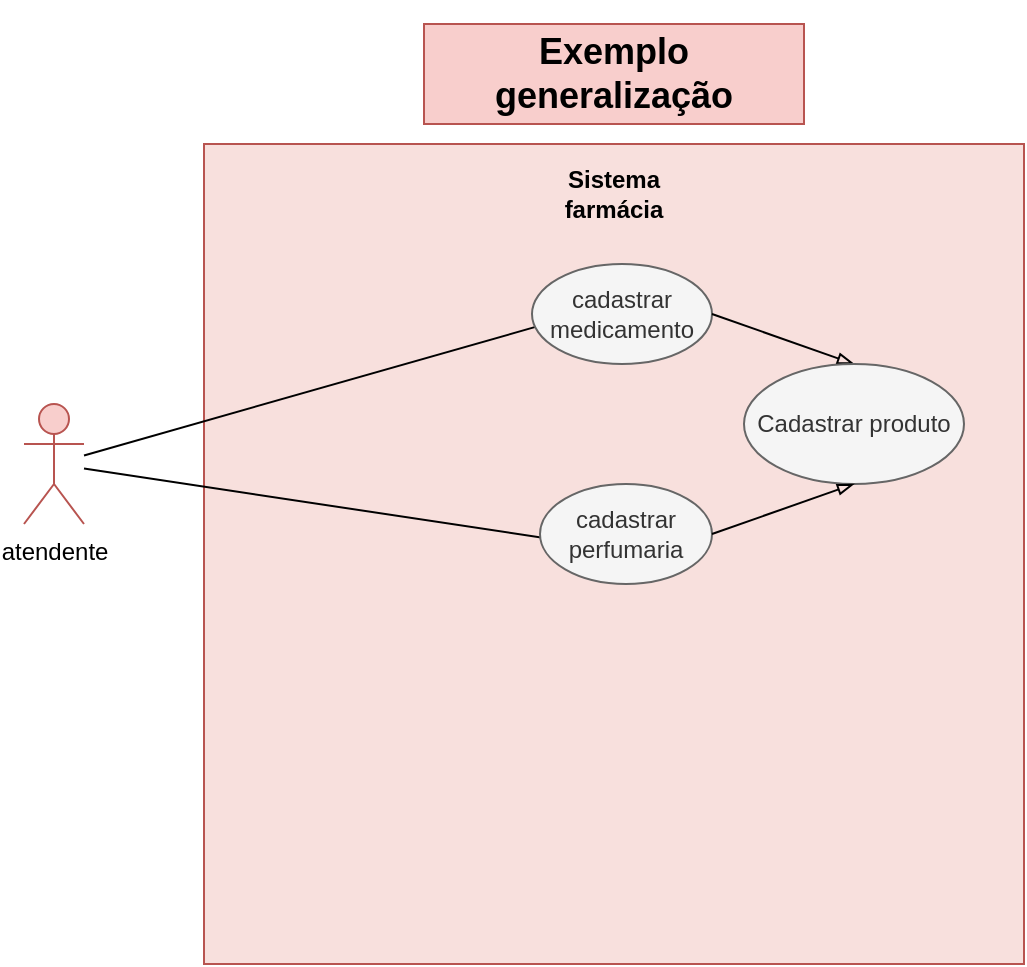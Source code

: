 <mxfile version="24.7.10" pages="6">
  <diagram name="Página-1" id="blzc-8AAlG0M4shi05QC">
    <mxGraphModel dx="954" dy="634" grid="1" gridSize="10" guides="1" tooltips="1" connect="1" arrows="1" fold="1" page="1" pageScale="1" pageWidth="827" pageHeight="1169" math="0" shadow="0">
      <root>
        <mxCell id="0" />
        <mxCell id="1" parent="0" />
        <mxCell id="zm2BmBpXGuDW6jkjF7kt-1" value="" style="whiteSpace=wrap;html=1;aspect=fixed;fillColor=#F8E0DD;strokeColor=#b85450;" vertex="1" parent="1">
          <mxGeometry x="250" y="190" width="410" height="410" as="geometry" />
        </mxCell>
        <mxCell id="zm2BmBpXGuDW6jkjF7kt-2" value="atendente&lt;div&gt;&lt;br&gt;&lt;/div&gt;" style="shape=umlActor;verticalLabelPosition=bottom;verticalAlign=top;html=1;outlineConnect=0;fillColor=#f8cecc;strokeColor=#b85450;" vertex="1" parent="1">
          <mxGeometry x="160" y="320" width="30" height="60" as="geometry" />
        </mxCell>
        <mxCell id="zm2BmBpXGuDW6jkjF7kt-3" value="" style="endArrow=none;html=1;rounded=0;entryX=0.415;entryY=0.22;entryDx=0;entryDy=0;entryPerimeter=0;" edge="1" parent="1" source="zm2BmBpXGuDW6jkjF7kt-2" target="zm2BmBpXGuDW6jkjF7kt-1">
          <mxGeometry width="50" height="50" relative="1" as="geometry">
            <mxPoint x="390" y="440" as="sourcePoint" />
            <mxPoint x="360" y="380" as="targetPoint" />
          </mxGeometry>
        </mxCell>
        <mxCell id="zm2BmBpXGuDW6jkjF7kt-4" value="cadastrar medicamento" style="ellipse;whiteSpace=wrap;html=1;fillColor=#f5f5f5;fontColor=#333333;strokeColor=#666666;" vertex="1" parent="1">
          <mxGeometry x="414" y="250" width="90" height="50" as="geometry" />
        </mxCell>
        <mxCell id="zm2BmBpXGuDW6jkjF7kt-5" value="" style="endArrow=none;html=1;rounded=0;" edge="1" parent="1" source="zm2BmBpXGuDW6jkjF7kt-2">
          <mxGeometry width="50" height="50" relative="1" as="geometry">
            <mxPoint x="200" y="350" as="sourcePoint" />
            <mxPoint x="440" y="390" as="targetPoint" />
          </mxGeometry>
        </mxCell>
        <mxCell id="zm2BmBpXGuDW6jkjF7kt-6" value="cadastrar perfumaria" style="ellipse;whiteSpace=wrap;html=1;fillColor=#f5f5f5;fontColor=#333333;strokeColor=#666666;" vertex="1" parent="1">
          <mxGeometry x="418" y="360" width="86" height="50" as="geometry" />
        </mxCell>
        <mxCell id="zm2BmBpXGuDW6jkjF7kt-7" value="&lt;b&gt;Sistema farmácia&lt;/b&gt;" style="text;html=1;align=center;verticalAlign=middle;whiteSpace=wrap;rounded=0;" vertex="1" parent="1">
          <mxGeometry x="425" y="200" width="60" height="30" as="geometry" />
        </mxCell>
        <mxCell id="zm2BmBpXGuDW6jkjF7kt-8" value="" style="endArrow=blockThin;html=1;rounded=0;exitX=1;exitY=0.5;exitDx=0;exitDy=0;entryX=0.5;entryY=0;entryDx=0;entryDy=0;endFill=0;" edge="1" parent="1" source="zm2BmBpXGuDW6jkjF7kt-4" target="zm2BmBpXGuDW6jkjF7kt-9">
          <mxGeometry width="50" height="50" relative="1" as="geometry">
            <mxPoint x="390" y="440" as="sourcePoint" />
            <mxPoint x="440" y="390" as="targetPoint" />
          </mxGeometry>
        </mxCell>
        <mxCell id="zm2BmBpXGuDW6jkjF7kt-9" value="Cadastrar produto" style="ellipse;whiteSpace=wrap;html=1;fillColor=#f5f5f5;fontColor=#333333;strokeColor=#666666;" vertex="1" parent="1">
          <mxGeometry x="520" y="300" width="110" height="60" as="geometry" />
        </mxCell>
        <mxCell id="zm2BmBpXGuDW6jkjF7kt-10" value="" style="endArrow=blockThin;html=1;rounded=0;exitX=1;exitY=0.5;exitDx=0;exitDy=0;entryX=0.5;entryY=1;entryDx=0;entryDy=0;endFill=0;" edge="1" parent="1" source="zm2BmBpXGuDW6jkjF7kt-6" target="zm2BmBpXGuDW6jkjF7kt-9">
          <mxGeometry width="50" height="50" relative="1" as="geometry">
            <mxPoint x="514" y="285" as="sourcePoint" />
            <mxPoint x="585" y="310" as="targetPoint" />
          </mxGeometry>
        </mxCell>
        <mxCell id="uT3SapPCFXqvyEgLU5fY-2" value="&lt;h2&gt;&lt;b&gt;Exemplo generalização&lt;/b&gt;&lt;/h2&gt;" style="text;html=1;align=center;verticalAlign=middle;whiteSpace=wrap;rounded=0;fillColor=#f8cecc;strokeColor=#b85450;" vertex="1" parent="1">
          <mxGeometry x="360" y="130" width="190" height="50" as="geometry" />
        </mxCell>
      </root>
    </mxGraphModel>
  </diagram>
  <diagram id="w3eXa23TYvgRl-1OOdKP" name="Página-2">
    <mxGraphModel dx="954" dy="634" grid="1" gridSize="10" guides="1" tooltips="1" connect="1" arrows="1" fold="1" page="1" pageScale="1" pageWidth="827" pageHeight="1169" math="0" shadow="0">
      <root>
        <mxCell id="0" />
        <mxCell id="1" parent="0" />
        <mxCell id="4iV9drGjI9hUxt-QTtrH-1" value="atendente" style="shape=umlActor;verticalLabelPosition=bottom;verticalAlign=top;html=1;outlineConnect=0;fillColor=#f8cecc;strokeColor=#b85450;" vertex="1" parent="1">
          <mxGeometry x="190" y="220" width="30" height="60" as="geometry" />
        </mxCell>
        <mxCell id="4iV9drGjI9hUxt-QTtrH-3" value="" style="whiteSpace=wrap;html=1;aspect=fixed;fillColor=#ffe5e5;" vertex="1" parent="1">
          <mxGeometry x="310" y="150" width="290" height="290" as="geometry" />
        </mxCell>
        <mxCell id="4iV9drGjI9hUxt-QTtrH-4" value="" style="endArrow=none;html=1;rounded=0;" edge="1" parent="1" target="4iV9drGjI9hUxt-QTtrH-5">
          <mxGeometry width="50" height="50" relative="1" as="geometry">
            <mxPoint x="230" y="250" as="sourcePoint" />
            <mxPoint x="440" y="300" as="targetPoint" />
          </mxGeometry>
        </mxCell>
        <mxCell id="4iV9drGjI9hUxt-QTtrH-10" style="edgeStyle=orthogonalEdgeStyle;rounded=0;orthogonalLoop=1;jettySize=auto;html=1;exitX=1;exitY=0.5;exitDx=0;exitDy=0;dashed=1;endArrow=blockThin;endFill=0;fillColor=#d5e8d4;strokeColor=#24480e;" edge="1" parent="1" source="4iV9drGjI9hUxt-QTtrH-5" target="4iV9drGjI9hUxt-QTtrH-8">
          <mxGeometry relative="1" as="geometry" />
        </mxCell>
        <mxCell id="4iV9drGjI9hUxt-QTtrH-5" value="cadastrar produto" style="ellipse;whiteSpace=wrap;html=1;fillColor=#f5f5f5;strokeColor=#666666;fontColor=#333333;" vertex="1" parent="1">
          <mxGeometry x="340" y="210" width="100" height="40" as="geometry" />
        </mxCell>
        <mxCell id="4iV9drGjI9hUxt-QTtrH-8" value="fazer login" style="ellipse;whiteSpace=wrap;html=1;fillColor=#f5f5f5;fontColor=#333333;strokeColor=#666666;" vertex="1" parent="1">
          <mxGeometry x="500" y="207.5" width="90" height="45" as="geometry" />
        </mxCell>
        <mxCell id="fvwkE7HfuSkuHQUrdlR8-1" value="&lt;b&gt;&lt;font style=&quot;font-size: 18px;&quot;&gt;Exemplo dependencia&lt;/font&gt;&lt;/b&gt;" style="text;html=1;align=center;verticalAlign=middle;whiteSpace=wrap;rounded=0;" vertex="1" parent="1">
          <mxGeometry x="340" y="110" width="260" height="30" as="geometry" />
        </mxCell>
        <mxCell id="HVwuzhToB4Ktx_FcwkYe-1" value="&lt;b&gt;Sistema de Farmacia&amp;nbsp;&lt;/b&gt;" style="text;html=1;align=center;verticalAlign=middle;whiteSpace=wrap;rounded=0;" vertex="1" parent="1">
          <mxGeometry x="390" y="160" width="126" height="30" as="geometry" />
        </mxCell>
      </root>
    </mxGraphModel>
  </diagram>
  <diagram id="JhJ7ear41Z40glbJHw2H" name="Página-3">
    <mxGraphModel dx="954" dy="634" grid="1" gridSize="10" guides="1" tooltips="1" connect="1" arrows="1" fold="1" page="1" pageScale="1" pageWidth="827" pageHeight="1169" math="0" shadow="0">
      <root>
        <mxCell id="0" />
        <mxCell id="1" parent="0" />
        <mxCell id="eLXr5xDe-_5b8DevexOZ-1" value="" style="whiteSpace=wrap;html=1;aspect=fixed;fillColor=#fdecec;" vertex="1" parent="1">
          <mxGeometry x="280" y="180" width="330" height="330" as="geometry" />
        </mxCell>
        <mxCell id="eLXr5xDe-_5b8DevexOZ-2" value="atendente&amp;nbsp;" style="shape=umlActor;verticalLabelPosition=bottom;verticalAlign=top;html=1;outlineConnect=0;fillColor=#f8cecc;strokeColor=#b85450;" vertex="1" parent="1">
          <mxGeometry x="180" y="270" width="30" height="60" as="geometry" />
        </mxCell>
        <mxCell id="eLXr5xDe-_5b8DevexOZ-4" value="" style="endArrow=none;html=1;rounded=0;" edge="1" parent="1" target="eLXr5xDe-_5b8DevexOZ-5">
          <mxGeometry width="50" height="50" relative="1" as="geometry">
            <mxPoint x="220" y="300" as="sourcePoint" />
            <mxPoint x="440" y="300" as="targetPoint" />
          </mxGeometry>
        </mxCell>
        <mxCell id="eLXr5xDe-_5b8DevexOZ-8" style="edgeStyle=orthogonalEdgeStyle;rounded=0;orthogonalLoop=1;jettySize=auto;html=1;entryX=0;entryY=0.5;entryDx=0;entryDy=0;endArrow=blockThin;endFill=0;dashed=1;strokeColor=#003300;" edge="1" parent="1" source="eLXr5xDe-_5b8DevexOZ-5" target="eLXr5xDe-_5b8DevexOZ-7">
          <mxGeometry relative="1" as="geometry" />
        </mxCell>
        <mxCell id="sXCdA9WJjJiSWKprz2CD-1" value="&lt;font style=&quot;font-size: 14px;&quot;&gt;&lt;b&gt;&amp;lt;&amp;lt;include&amp;gt;&amp;gt;&lt;/b&gt;&lt;/font&gt;" style="edgeLabel;html=1;align=center;verticalAlign=middle;resizable=0;points=[];" vertex="1" connectable="0" parent="eLXr5xDe-_5b8DevexOZ-8">
          <mxGeometry x="-0.011" y="2" relative="1" as="geometry">
            <mxPoint as="offset" />
          </mxGeometry>
        </mxCell>
        <mxCell id="eLXr5xDe-_5b8DevexOZ-5" value="realizar venda" style="ellipse;whiteSpace=wrap;html=1;fillColor=#f5f5f5;fontColor=#333333;strokeColor=#666666;" vertex="1" parent="1">
          <mxGeometry x="320" y="240" width="100" height="40" as="geometry" />
        </mxCell>
        <mxCell id="eLXr5xDe-_5b8DevexOZ-7" value="registrar produto&amp;nbsp;" style="ellipse;whiteSpace=wrap;html=1;fillColor=#f5f5f5;fontColor=#333333;strokeColor=#666666;" vertex="1" parent="1">
          <mxGeometry x="480" y="360" width="90" height="40" as="geometry" />
        </mxCell>
        <mxCell id="eLXr5xDe-_5b8DevexOZ-11" value="&lt;b&gt;&lt;font style=&quot;font-size: 18px;&quot;&gt;Exemplo de dependencia tipo include&lt;/font&gt;&lt;/b&gt;" style="text;html=1;align=center;verticalAlign=middle;whiteSpace=wrap;rounded=0;" vertex="1" parent="1">
          <mxGeometry x="335" y="130" width="220" height="50" as="geometry" />
        </mxCell>
        <mxCell id="UsGRhoU_RhTynrqJ6vpT-1" value="&lt;b&gt;Sistema de Farmacia&lt;/b&gt;" style="text;html=1;align=center;verticalAlign=middle;whiteSpace=wrap;rounded=0;" vertex="1" parent="1">
          <mxGeometry x="414" y="190" width="146" height="30" as="geometry" />
        </mxCell>
      </root>
    </mxGraphModel>
  </diagram>
  <diagram id="PJXmyWvuxAdtfrM5LeOZ" name="Página-4">
    <mxGraphModel dx="954" dy="634" grid="1" gridSize="10" guides="1" tooltips="1" connect="1" arrows="1" fold="1" page="1" pageScale="1" pageWidth="827" pageHeight="1169" math="0" shadow="0">
      <root>
        <mxCell id="0" />
        <mxCell id="1" parent="0" />
        <mxCell id="RMPSKHZM9dgUVyaWupsk-1" value="Atendente" style="shape=umlActor;verticalLabelPosition=bottom;verticalAlign=top;html=1;outlineConnect=0;fillColor=#f8cecc;strokeColor=#b85450;" vertex="1" parent="1">
          <mxGeometry x="140" y="290" width="30" height="60" as="geometry" />
        </mxCell>
        <mxCell id="RMPSKHZM9dgUVyaWupsk-2" value="" style="whiteSpace=wrap;html=1;aspect=fixed;fillColor=#ffebeb;strokeColor=#383838;" vertex="1" parent="1">
          <mxGeometry x="240" y="215" width="415" height="415" as="geometry" />
        </mxCell>
        <mxCell id="RMPSKHZM9dgUVyaWupsk-3" value="&lt;b&gt;&lt;font style=&quot;font-size: 15px;&quot;&gt;Sistema de farmacia&lt;/font&gt;&lt;/b&gt;" style="text;html=1;align=center;verticalAlign=middle;whiteSpace=wrap;rounded=0;" vertex="1" parent="1">
          <mxGeometry x="337.5" y="240" width="220" height="40" as="geometry" />
        </mxCell>
        <mxCell id="RMPSKHZM9dgUVyaWupsk-4" value="" style="endArrow=none;html=1;rounded=0;" edge="1" parent="1" target="RMPSKHZM9dgUVyaWupsk-5">
          <mxGeometry width="50" height="50" relative="1" as="geometry">
            <mxPoint x="170" y="320" as="sourcePoint" />
            <mxPoint x="440" y="290" as="targetPoint" />
          </mxGeometry>
        </mxCell>
        <mxCell id="RMPSKHZM9dgUVyaWupsk-5" value="Realizar pagamento" style="ellipse;whiteSpace=wrap;html=1;fillColor=#f5f5f5;fontColor=#333333;strokeColor=#666666;" vertex="1" parent="1">
          <mxGeometry x="270" y="290" width="90" height="40" as="geometry" />
        </mxCell>
        <mxCell id="RMPSKHZM9dgUVyaWupsk-10" style="edgeStyle=orthogonalEdgeStyle;rounded=0;orthogonalLoop=1;jettySize=auto;html=1;entryX=1;entryY=0.5;entryDx=0;entryDy=0;endArrow=blockThin;endFill=0;dashed=1;" edge="1" parent="1" source="RMPSKHZM9dgUVyaWupsk-6" target="RMPSKHZM9dgUVyaWupsk-5">
          <mxGeometry relative="1" as="geometry" />
        </mxCell>
        <mxCell id="RMPSKHZM9dgUVyaWupsk-13" value="&lt;font style=&quot;font-size: 13px;&quot;&gt;&lt;b&gt;&amp;lt;&amp;lt;extends&amp;gt;&amp;gt;&lt;/b&gt;&lt;/font&gt;" style="edgeLabel;html=1;align=center;verticalAlign=middle;resizable=0;points=[];" vertex="1" connectable="0" parent="RMPSKHZM9dgUVyaWupsk-10">
          <mxGeometry x="-0.218" relative="1" as="geometry">
            <mxPoint as="offset" />
          </mxGeometry>
        </mxCell>
        <mxCell id="RMPSKHZM9dgUVyaWupsk-6" value="Escolher forma de pagamento" style="ellipse;whiteSpace=wrap;html=1;fillColor=#f5f5f5;fontColor=#333333;strokeColor=#666666;" vertex="1" parent="1">
          <mxGeometry x="500" y="285" width="110" height="50" as="geometry" />
        </mxCell>
        <mxCell id="RMPSKHZM9dgUVyaWupsk-11" style="edgeStyle=orthogonalEdgeStyle;rounded=0;orthogonalLoop=1;jettySize=auto;html=1;entryX=1;entryY=1;entryDx=0;entryDy=0;endArrow=blockThin;endFill=0;dashed=1;" edge="1" parent="1" source="RMPSKHZM9dgUVyaWupsk-8" target="RMPSKHZM9dgUVyaWupsk-5">
          <mxGeometry relative="1" as="geometry" />
        </mxCell>
        <mxCell id="RMPSKHZM9dgUVyaWupsk-12" value="&lt;font style=&quot;font-size: 13px;&quot;&gt;&lt;b&gt;&amp;lt;&amp;lt;extends&amp;gt;&amp;gt;&lt;/b&gt;&lt;/font&gt;" style="edgeLabel;html=1;align=center;verticalAlign=middle;resizable=0;points=[];" vertex="1" connectable="0" parent="RMPSKHZM9dgUVyaWupsk-11">
          <mxGeometry x="-0.397" y="2" relative="1" as="geometry">
            <mxPoint as="offset" />
          </mxGeometry>
        </mxCell>
        <mxCell id="RMPSKHZM9dgUVyaWupsk-8" value="Emitir nota fiscal" style="ellipse;whiteSpace=wrap;html=1;fillColor=#f5f5f5;fontColor=#333333;strokeColor=#666666;" vertex="1" parent="1">
          <mxGeometry x="480" y="370" width="108.5" height="60" as="geometry" />
        </mxCell>
      </root>
    </mxGraphModel>
  </diagram>
  <diagram id="NlxsTtxLCyey5ftARCLI" name="Página-5">
    <mxGraphModel dx="954" dy="634" grid="1" gridSize="10" guides="1" tooltips="1" connect="1" arrows="1" fold="1" page="1" pageScale="1" pageWidth="827" pageHeight="1169" math="0" shadow="0">
      <root>
        <mxCell id="0" />
        <mxCell id="1" parent="0" />
        <mxCell id="k93kzli6k-jcVubvvton-1" value="" style="whiteSpace=wrap;html=1;aspect=fixed;" vertex="1" parent="1">
          <mxGeometry x="120" y="30" width="640" height="640" as="geometry" />
        </mxCell>
        <mxCell id="k93kzli6k-jcVubvvton-2" value="&lt;font size=&quot;1&quot; color=&quot;#91423f&quot;&gt;&lt;b style=&quot;font-size: 18px;&quot;&gt;Sistema de vendas&lt;/b&gt;&lt;/font&gt;" style="text;html=1;align=center;verticalAlign=middle;whiteSpace=wrap;rounded=0;" vertex="1" parent="1">
          <mxGeometry x="240" y="90" width="380" height="50" as="geometry" />
        </mxCell>
        <mxCell id="k93kzli6k-jcVubvvton-3" value="Usuario&lt;div&gt;&lt;br&gt;&lt;/div&gt;" style="shape=umlActor;verticalLabelPosition=bottom;verticalAlign=top;html=1;outlineConnect=0;fillColor=#dae8fc;strokeColor=#6c8ebf;" vertex="1" parent="1">
          <mxGeometry x="30" y="250" width="30" height="60" as="geometry" />
        </mxCell>
        <mxCell id="k93kzli6k-jcVubvvton-4" value="Cadastrar produtos" style="ellipse;whiteSpace=wrap;html=1;fillColor=#f8cecc;strokeColor=#b85450;" vertex="1" parent="1">
          <mxGeometry x="230" y="170" width="140" height="60" as="geometry" />
        </mxCell>
        <mxCell id="k93kzli6k-jcVubvvton-5" value="" style="endArrow=none;html=1;rounded=0;exitX=0;exitY=0.5;exitDx=0;exitDy=0;" edge="1" parent="1" source="k93kzli6k-jcVubvvton-4">
          <mxGeometry width="50" height="50" relative="1" as="geometry">
            <mxPoint x="390" y="230" as="sourcePoint" />
            <mxPoint x="70" y="260" as="targetPoint" />
            <Array as="points" />
          </mxGeometry>
        </mxCell>
        <mxCell id="k93kzli6k-jcVubvvton-6" value="" style="endArrow=none;html=1;rounded=0;" edge="1" parent="1" target="k93kzli6k-jcVubvvton-7">
          <mxGeometry width="50" height="50" relative="1" as="geometry">
            <mxPoint x="70" y="260" as="sourcePoint" />
            <mxPoint x="290" y="280" as="targetPoint" />
          </mxGeometry>
        </mxCell>
        <mxCell id="k93kzli6k-jcVubvvton-7" value="Cadastrar Cliente" style="ellipse;whiteSpace=wrap;html=1;fillColor=#f8cecc;strokeColor=#b85450;" vertex="1" parent="1">
          <mxGeometry x="370" y="240" width="140" height="50" as="geometry" />
        </mxCell>
        <mxCell id="k93kzli6k-jcVubvvton-8" value="" style="endArrow=none;html=1;rounded=0;" edge="1" parent="1" target="k93kzli6k-jcVubvvton-9">
          <mxGeometry width="50" height="50" relative="1" as="geometry">
            <mxPoint x="70" y="260" as="sourcePoint" />
            <mxPoint x="480" y="370" as="targetPoint" />
          </mxGeometry>
        </mxCell>
        <mxCell id="k93kzli6k-jcVubvvton-9" value="Cancelar Pedido" style="ellipse;whiteSpace=wrap;html=1;fillColor=#f8cecc;strokeColor=#b85450;" vertex="1" parent="1">
          <mxGeometry x="380" y="300" width="120" height="50" as="geometry" />
        </mxCell>
        <mxCell id="k93kzli6k-jcVubvvton-10" value="" style="endArrow=none;html=1;rounded=0;exitX=1;exitY=0.5;exitDx=0;exitDy=0;" edge="1" parent="1" source="k93kzli6k-jcVubvvton-7">
          <mxGeometry width="50" height="50" relative="1" as="geometry">
            <mxPoint x="430" y="420" as="sourcePoint" />
            <mxPoint x="780" y="279" as="targetPoint" />
          </mxGeometry>
        </mxCell>
        <mxCell id="k93kzli6k-jcVubvvton-11" value="" style="endArrow=none;html=1;rounded=0;exitX=1;exitY=0.5;exitDx=0;exitDy=0;" edge="1" parent="1" source="k93kzli6k-jcVubvvton-9">
          <mxGeometry width="50" height="50" relative="1" as="geometry">
            <mxPoint x="430" y="420" as="sourcePoint" />
            <mxPoint x="780" y="280" as="targetPoint" />
          </mxGeometry>
        </mxCell>
        <mxCell id="k93kzli6k-jcVubvvton-12" value="Emitir relatorio de vendas" style="ellipse;whiteSpace=wrap;html=1;fillColor=#f8cecc;strokeColor=#b85450;" vertex="1" parent="1">
          <mxGeometry x="210" y="340" width="120" height="50" as="geometry" />
        </mxCell>
        <mxCell id="k93kzli6k-jcVubvvton-13" value="" style="endArrow=none;html=1;rounded=0;exitX=0;exitY=0.5;exitDx=0;exitDy=0;" edge="1" parent="1" source="k93kzli6k-jcVubvvton-12">
          <mxGeometry width="50" height="50" relative="1" as="geometry">
            <mxPoint x="430" y="420" as="sourcePoint" />
            <mxPoint x="70" y="290" as="targetPoint" />
          </mxGeometry>
        </mxCell>
        <mxCell id="k93kzli6k-jcVubvvton-14" value="Cadastrar pedido" style="ellipse;whiteSpace=wrap;html=1;fillColor=#f8cecc;strokeColor=#b85450;" vertex="1" parent="1">
          <mxGeometry x="380" y="370" width="120" height="50" as="geometry" />
        </mxCell>
        <mxCell id="k93kzli6k-jcVubvvton-15" value="" style="endArrow=none;html=1;rounded=0;exitX=1;exitY=0.5;exitDx=0;exitDy=0;" edge="1" parent="1" source="k93kzli6k-jcVubvvton-14">
          <mxGeometry width="50" height="50" relative="1" as="geometry">
            <mxPoint x="430" y="420" as="sourcePoint" />
            <mxPoint x="780" y="286" as="targetPoint" />
          </mxGeometry>
        </mxCell>
        <mxCell id="k93kzli6k-jcVubvvton-16" value="Consultar pedido" style="ellipse;whiteSpace=wrap;html=1;fillColor=#f8cecc;strokeColor=#b85450;" vertex="1" parent="1">
          <mxGeometry x="380" y="450" width="120" height="50" as="geometry" />
        </mxCell>
        <mxCell id="k93kzli6k-jcVubvvton-17" value="" style="endArrow=none;html=1;rounded=0;" edge="1" parent="1">
          <mxGeometry width="50" height="50" relative="1" as="geometry">
            <mxPoint x="490" y="480" as="sourcePoint" />
            <mxPoint x="780" y="290" as="targetPoint" />
          </mxGeometry>
        </mxCell>
      </root>
    </mxGraphModel>
  </diagram>
  <diagram id="zTVbv9TbLftAPytDEGK7" name="Página-6">
    <mxGraphModel dx="954" dy="634" grid="1" gridSize="10" guides="1" tooltips="1" connect="1" arrows="1" fold="1" page="1" pageScale="1" pageWidth="827" pageHeight="1169" math="0" shadow="0">
      <root>
        <mxCell id="0" />
        <mxCell id="1" parent="0" />
        <mxCell id="Yty9i7D4sYOurFFMCeKs-1" value="Usuario&lt;div&gt;&lt;br&gt;&lt;/div&gt;" style="shape=umlActor;verticalLabelPosition=bottom;verticalAlign=top;html=1;outlineConnect=0;fillColor=#fff2cc;strokeColor=#d6b656;" vertex="1" parent="1">
          <mxGeometry x="90" y="200" width="30" height="60" as="geometry" />
        </mxCell>
        <mxCell id="Yty9i7D4sYOurFFMCeKs-2" value="" style="whiteSpace=wrap;html=1;aspect=fixed;" vertex="1" parent="1">
          <mxGeometry x="170" y="170" width="550" height="550" as="geometry" />
        </mxCell>
        <mxCell id="Yty9i7D4sYOurFFMCeKs-3" value="&lt;font size=&quot;1&quot; color=&quot;#91423f&quot;&gt;&lt;b style=&quot;font-size: 18px;&quot;&gt;Sistema de vendas&lt;/b&gt;&lt;/font&gt;" style="text;html=1;align=center;verticalAlign=middle;whiteSpace=wrap;rounded=0;" vertex="1" parent="1">
          <mxGeometry x="280" y="180" width="380" height="50" as="geometry" />
        </mxCell>
        <mxCell id="Yty9i7D4sYOurFFMCeKs-4" value="Cadastrar cliente" style="ellipse;whiteSpace=wrap;html=1;fillColor=#ffe6cc;strokeColor=#d79b00;" vertex="1" parent="1">
          <mxGeometry x="280" y="220" width="120" height="50" as="geometry" />
        </mxCell>
        <mxCell id="Yty9i7D4sYOurFFMCeKs-5" value="Cadastrar vendas" style="ellipse;whiteSpace=wrap;html=1;fillColor=#ffe6cc;strokeColor=#d79b00;" vertex="1" parent="1">
          <mxGeometry x="280" y="300" width="120" height="50" as="geometry" />
        </mxCell>
        <mxCell id="Yty9i7D4sYOurFFMCeKs-6" value="Fazer backups" style="ellipse;whiteSpace=wrap;html=1;fillColor=#ffe6cc;strokeColor=#d79b00;" vertex="1" parent="1">
          <mxGeometry x="354" y="490" width="120" height="50" as="geometry" />
        </mxCell>
        <mxCell id="Yty9i7D4sYOurFFMCeKs-7" value="" style="endArrow=none;html=1;rounded=0;entryX=0;entryY=0.5;entryDx=0;entryDy=0;" edge="1" parent="1" source="Yty9i7D4sYOurFFMCeKs-1" target="Yty9i7D4sYOurFFMCeKs-4">
          <mxGeometry width="50" height="50" relative="1" as="geometry">
            <mxPoint x="480" y="420" as="sourcePoint" />
            <mxPoint x="530" y="370" as="targetPoint" />
          </mxGeometry>
        </mxCell>
        <mxCell id="Yty9i7D4sYOurFFMCeKs-8" value="" style="endArrow=none;html=1;rounded=0;entryX=0;entryY=0.5;entryDx=0;entryDy=0;" edge="1" parent="1" target="Yty9i7D4sYOurFFMCeKs-5">
          <mxGeometry width="50" height="50" relative="1" as="geometry">
            <mxPoint x="120" y="230" as="sourcePoint" />
            <mxPoint x="530" y="370" as="targetPoint" />
          </mxGeometry>
        </mxCell>
        <mxCell id="Yty9i7D4sYOurFFMCeKs-9" value="sistema&lt;div&gt;&lt;br&gt;&lt;/div&gt;" style="shape=umlActor;verticalLabelPosition=bottom;verticalAlign=top;html=1;outlineConnect=0;fillColor=#fff2cc;strokeColor=#d6b656;" vertex="1" parent="1">
          <mxGeometry x="590" y="520" width="30" height="60" as="geometry" />
        </mxCell>
        <mxCell id="Yty9i7D4sYOurFFMCeKs-10" value="" style="endArrow=none;html=1;rounded=0;exitX=1;exitY=0.5;exitDx=0;exitDy=0;" edge="1" parent="1" source="Yty9i7D4sYOurFFMCeKs-6" target="Yty9i7D4sYOurFFMCeKs-9">
          <mxGeometry width="50" height="50" relative="1" as="geometry">
            <mxPoint x="630" y="440" as="sourcePoint" />
            <mxPoint x="680" y="390" as="targetPoint" />
          </mxGeometry>
        </mxCell>
      </root>
    </mxGraphModel>
  </diagram>
</mxfile>
